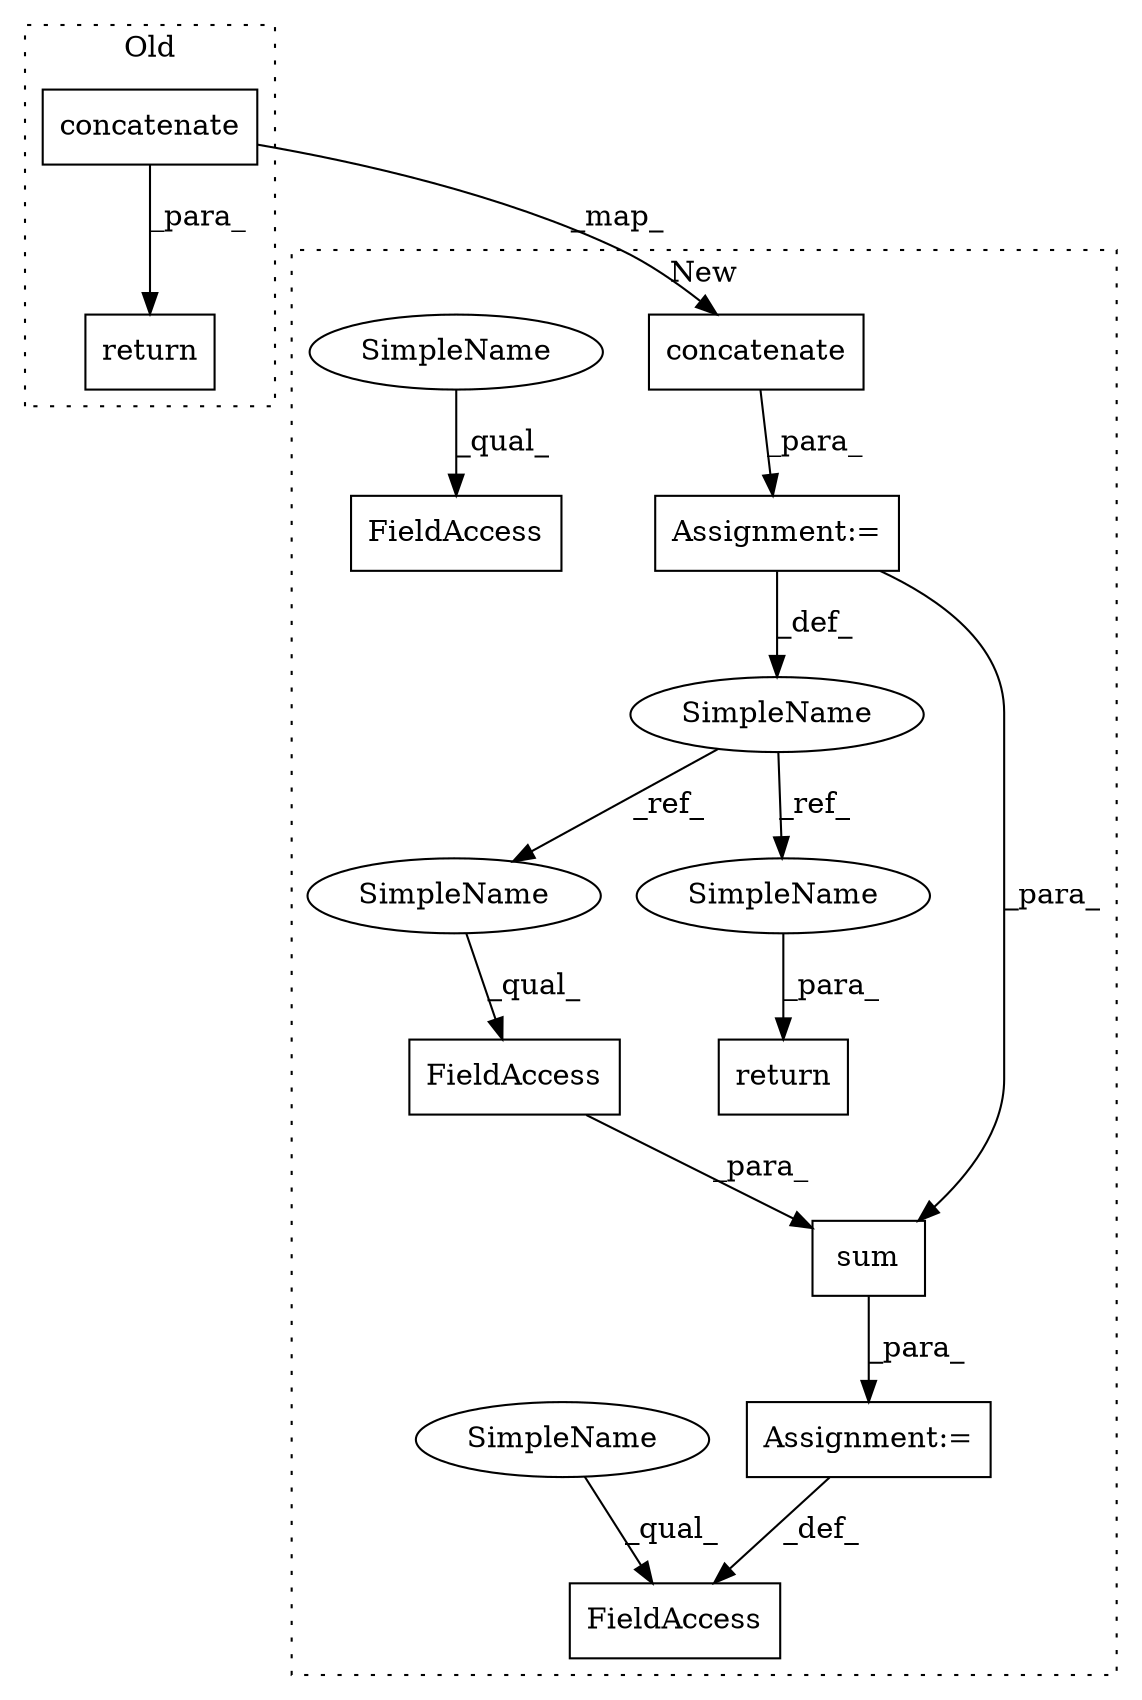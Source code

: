 digraph G {
subgraph cluster0 {
1 [label="concatenate" a="32" s="2142,2161" l="12,1" shape="box"];
4 [label="return" a="41" s="2122" l="7" shape="box"];
label = "Old";
style="dotted";
}
subgraph cluster1 {
2 [label="concatenate" a="32" s="2188,2207" l="12,1" shape="box"];
3 [label="Assignment:=" a="7" s="2174" l="1" shape="box"];
5 [label="return" a="41" s="2274" l="7" shape="box"];
6 [label="FieldAccess" a="22" s="2246" l="15" shape="box"];
7 [label="SimpleName" a="42" s="2167" l="7" shape="ellipse"];
8 [label="FieldAccess" a="22" s="2220" l="20" shape="box"];
9 [label="FieldAccess" a="22" s="2220" l="20" shape="box"];
10 [label="sum" a="32" s="2242,2261" l="4,1" shape="box"];
11 [label="Assignment:=" a="7" s="2240" l="2" shape="box"];
12 [label="SimpleName" a="42" s="2246" l="7" shape="ellipse"];
13 [label="SimpleName" a="42" s="2281" l="7" shape="ellipse"];
14 [label="SimpleName" a="42" s="2220" l="4" shape="ellipse"];
15 [label="SimpleName" a="42" s="2220" l="4" shape="ellipse"];
label = "New";
style="dotted";
}
1 -> 4 [label="_para_"];
1 -> 2 [label="_map_"];
2 -> 3 [label="_para_"];
3 -> 7 [label="_def_"];
3 -> 10 [label="_para_"];
6 -> 10 [label="_para_"];
7 -> 12 [label="_ref_"];
7 -> 13 [label="_ref_"];
10 -> 11 [label="_para_"];
11 -> 8 [label="_def_"];
12 -> 6 [label="_qual_"];
13 -> 5 [label="_para_"];
14 -> 9 [label="_qual_"];
15 -> 8 [label="_qual_"];
}